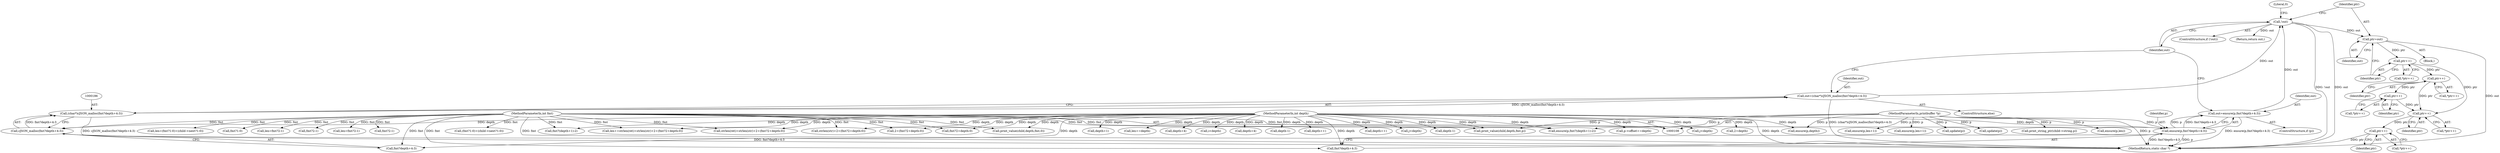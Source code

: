 digraph "0_iperf_91f2fa59e8ed80dfbf400add0164ee0e508e412a_42@pointer" {
"1000212" [label="(Call,ptr++)"];
"1000204" [label="(Call,ptr++)"];
"1000199" [label="(Call,ptr=out)"];
"1000195" [label="(Call,!out)"];
"1000183" [label="(Call,out=(char*)cJSON_malloc(fmt?depth+4:3))"];
"1000185" [label="(Call,(char*)cJSON_malloc(fmt?depth+4:3))"];
"1000187" [label="(Call,cJSON_malloc(fmt?depth+4:3))"];
"1000111" [label="(MethodParameterIn,int fmt)"];
"1000110" [label="(MethodParameterIn,int depth)"];
"1000172" [label="(Call,out=ensure(p,fmt?depth+4:3))"];
"1000174" [label="(Call,ensure(p,fmt?depth+4:3))"];
"1000112" [label="(MethodParameterIn,printbuffer *p)"];
"1000226" [label="(Call,ptr++)"];
"1000231" [label="(Call,ptr++)"];
"1000236" [label="(Call,ptr++)"];
"1000572" [label="(Call,print_value(child,depth,fmt,0))"];
"1000444" [label="(Call,fmt?(depth+1):2)"];
"1000182" [label="(ControlStructure,else)"];
"1000325" [label="(Call,p->offset+=depth)"];
"1000387" [label="(Call,(fmt?1:0)+(child->next?1:0))"];
"1000188" [label="(Call,fmt?depth+4:3)"];
"1000385" [label="(Call,len=(fmt?1:0)+(child->next?1:0))"];
"1000198" [label="(Literal,0)"];
"1000388" [label="(Call,fmt?1:0)"];
"1000196" [label="(Identifier,out)"];
"1000175" [label="(Identifier,p)"];
"1000330" [label="(Call,print_string_ptr(child->string,p))"];
"1000374" [label="(Call,print_value(child,depth,fmt,p))"];
"1000586" [label="(Call,strlen(str)+2+(fmt?2+depth:0))"];
"1000315" [label="(Call,j<depth)"];
"1000349" [label="(Call,ensure(p,len))"];
"1000236" [label="(Call,ptr++)"];
"1000593" [label="(Call,2+depth)"];
"1000804" [label="(MethodReturn,static char *)"];
"1000257" [label="(Call,ensure(p,len+1))"];
"1000232" [label="(Identifier,ptr)"];
"1000446" [label="(Call,depth+1)"];
"1000212" [label="(Call,ptr++)"];
"1000194" [label="(ControlStructure,if (!out))"];
"1000249" [label="(Call,len=fmt?2:1)"];
"1000545" [label="(Call,len+=depth)"];
"1000205" [label="(Identifier,ptr)"];
"1000303" [label="(Call,ensure(p,depth))"];
"1000225" [label="(Call,*ptr++)"];
"1000111" [label="(MethodParameterIn,int fmt)"];
"1000204" [label="(Call,ptr++)"];
"1000213" [label="(Identifier,ptr)"];
"1000110" [label="(MethodParameterIn,int depth)"];
"1000251" [label="(Call,fmt?2:1)"];
"1000184" [label="(Identifier,out)"];
"1000190" [label="(Call,depth+4)"];
"1000219" [label="(Call,i<depth)"];
"1000589" [label="(Call,2+(fmt?2+depth:0))"];
"1000169" [label="(Block,)"];
"1000203" [label="(Call,*ptr++)"];
"1000591" [label="(Call,fmt?2+depth:0)"];
"1000200" [label="(Identifier,ptr)"];
"1000230" [label="(Call,*ptr++)"];
"1000211" [label="(Call,*ptr++)"];
"1000183" [label="(Call,out=(char*)cJSON_malloc(fmt?depth+4:3))"];
"1000237" [label="(Identifier,ptr)"];
"1000178" [label="(Call,depth+4)"];
"1000341" [label="(Call,len=fmt?2:1)"];
"1000782" [label="(Call,depth-1)"];
"1000187" [label="(Call,cJSON_malloc(fmt?depth+4:3))"];
"1000541" [label="(Call,depth++)"];
"1000293" [label="(Call,depth++)"];
"1000112" [label="(MethodParameterIn,printbuffer *p)"];
"1000235" [label="(Call,*ptr++)"];
"1000692" [label="(Call,j<depth)"];
"1000400" [label="(Call,ensure(p,len+1))"];
"1000195" [label="(Call,!out)"];
"1000201" [label="(Identifier,out)"];
"1000383" [label="(Call,update(p))"];
"1000226" [label="(Call,ptr++)"];
"1000176" [label="(Call,fmt?depth+4:3)"];
"1000463" [label="(Call,depth-1)"];
"1000343" [label="(Call,fmt?2:1)"];
"1000174" [label="(Call,ensure(p,fmt?depth+4:3))"];
"1000170" [label="(ControlStructure,if (p))"];
"1000231" [label="(Call,ptr++)"];
"1000173" [label="(Identifier,out)"];
"1000339" [label="(Call,update(p))"];
"1000172" [label="(Call,out=ensure(p,fmt?depth+4:3))"];
"1000185" [label="(Call,(char*)cJSON_malloc(fmt?depth+4:3))"];
"1000199" [label="(Call,ptr=out)"];
"1000442" [label="(Call,ensure(p,fmt?(depth+1):2))"];
"1000581" [label="(Call,len+=strlen(ret)+strlen(str)+2+(fmt?2+depth:0))"];
"1000583" [label="(Call,strlen(ret)+strlen(str)+2+(fmt?2+depth:0))"];
"1000239" [label="(Return,return out;)"];
"1000227" [label="(Identifier,ptr)"];
"1000212" -> "1000211"  [label="AST: "];
"1000212" -> "1000213"  [label="CFG: "];
"1000213" -> "1000212"  [label="AST: "];
"1000211" -> "1000212"  [label="CFG: "];
"1000204" -> "1000212"  [label="DDG: ptr"];
"1000212" -> "1000226"  [label="DDG: ptr"];
"1000212" -> "1000231"  [label="DDG: ptr"];
"1000204" -> "1000203"  [label="AST: "];
"1000204" -> "1000205"  [label="CFG: "];
"1000205" -> "1000204"  [label="AST: "];
"1000203" -> "1000204"  [label="CFG: "];
"1000199" -> "1000204"  [label="DDG: ptr"];
"1000204" -> "1000231"  [label="DDG: ptr"];
"1000199" -> "1000169"  [label="AST: "];
"1000199" -> "1000201"  [label="CFG: "];
"1000200" -> "1000199"  [label="AST: "];
"1000201" -> "1000199"  [label="AST: "];
"1000205" -> "1000199"  [label="CFG: "];
"1000199" -> "1000804"  [label="DDG: out"];
"1000195" -> "1000199"  [label="DDG: out"];
"1000195" -> "1000194"  [label="AST: "];
"1000195" -> "1000196"  [label="CFG: "];
"1000196" -> "1000195"  [label="AST: "];
"1000198" -> "1000195"  [label="CFG: "];
"1000200" -> "1000195"  [label="CFG: "];
"1000195" -> "1000804"  [label="DDG: !out"];
"1000195" -> "1000804"  [label="DDG: out"];
"1000183" -> "1000195"  [label="DDG: out"];
"1000172" -> "1000195"  [label="DDG: out"];
"1000195" -> "1000239"  [label="DDG: out"];
"1000183" -> "1000182"  [label="AST: "];
"1000183" -> "1000185"  [label="CFG: "];
"1000184" -> "1000183"  [label="AST: "];
"1000185" -> "1000183"  [label="AST: "];
"1000196" -> "1000183"  [label="CFG: "];
"1000183" -> "1000804"  [label="DDG: (char*)cJSON_malloc(fmt?depth+4:3)"];
"1000185" -> "1000183"  [label="DDG: cJSON_malloc(fmt?depth+4:3)"];
"1000185" -> "1000187"  [label="CFG: "];
"1000186" -> "1000185"  [label="AST: "];
"1000187" -> "1000185"  [label="AST: "];
"1000185" -> "1000804"  [label="DDG: cJSON_malloc(fmt?depth+4:3)"];
"1000187" -> "1000185"  [label="DDG: fmt?depth+4:3"];
"1000187" -> "1000188"  [label="CFG: "];
"1000188" -> "1000187"  [label="AST: "];
"1000187" -> "1000804"  [label="DDG: fmt?depth+4:3"];
"1000111" -> "1000187"  [label="DDG: fmt"];
"1000110" -> "1000187"  [label="DDG: depth"];
"1000111" -> "1000108"  [label="AST: "];
"1000111" -> "1000804"  [label="DDG: fmt"];
"1000111" -> "1000174"  [label="DDG: fmt"];
"1000111" -> "1000176"  [label="DDG: fmt"];
"1000111" -> "1000188"  [label="DDG: fmt"];
"1000111" -> "1000249"  [label="DDG: fmt"];
"1000111" -> "1000251"  [label="DDG: fmt"];
"1000111" -> "1000341"  [label="DDG: fmt"];
"1000111" -> "1000343"  [label="DDG: fmt"];
"1000111" -> "1000374"  [label="DDG: fmt"];
"1000111" -> "1000385"  [label="DDG: fmt"];
"1000111" -> "1000387"  [label="DDG: fmt"];
"1000111" -> "1000388"  [label="DDG: fmt"];
"1000111" -> "1000442"  [label="DDG: fmt"];
"1000111" -> "1000444"  [label="DDG: fmt"];
"1000111" -> "1000572"  [label="DDG: fmt"];
"1000111" -> "1000581"  [label="DDG: fmt"];
"1000111" -> "1000583"  [label="DDG: fmt"];
"1000111" -> "1000586"  [label="DDG: fmt"];
"1000111" -> "1000589"  [label="DDG: fmt"];
"1000111" -> "1000591"  [label="DDG: fmt"];
"1000110" -> "1000108"  [label="AST: "];
"1000110" -> "1000804"  [label="DDG: depth"];
"1000110" -> "1000174"  [label="DDG: depth"];
"1000110" -> "1000176"  [label="DDG: depth"];
"1000110" -> "1000178"  [label="DDG: depth"];
"1000110" -> "1000188"  [label="DDG: depth"];
"1000110" -> "1000190"  [label="DDG: depth"];
"1000110" -> "1000219"  [label="DDG: depth"];
"1000110" -> "1000293"  [label="DDG: depth"];
"1000110" -> "1000303"  [label="DDG: depth"];
"1000110" -> "1000315"  [label="DDG: depth"];
"1000110" -> "1000325"  [label="DDG: depth"];
"1000110" -> "1000374"  [label="DDG: depth"];
"1000110" -> "1000442"  [label="DDG: depth"];
"1000110" -> "1000444"  [label="DDG: depth"];
"1000110" -> "1000446"  [label="DDG: depth"];
"1000110" -> "1000463"  [label="DDG: depth"];
"1000110" -> "1000541"  [label="DDG: depth"];
"1000110" -> "1000545"  [label="DDG: depth"];
"1000110" -> "1000572"  [label="DDG: depth"];
"1000110" -> "1000581"  [label="DDG: depth"];
"1000110" -> "1000583"  [label="DDG: depth"];
"1000110" -> "1000586"  [label="DDG: depth"];
"1000110" -> "1000589"  [label="DDG: depth"];
"1000110" -> "1000591"  [label="DDG: depth"];
"1000110" -> "1000593"  [label="DDG: depth"];
"1000110" -> "1000692"  [label="DDG: depth"];
"1000110" -> "1000782"  [label="DDG: depth"];
"1000172" -> "1000170"  [label="AST: "];
"1000172" -> "1000174"  [label="CFG: "];
"1000173" -> "1000172"  [label="AST: "];
"1000174" -> "1000172"  [label="AST: "];
"1000196" -> "1000172"  [label="CFG: "];
"1000172" -> "1000804"  [label="DDG: ensure(p,fmt?depth+4:3)"];
"1000174" -> "1000172"  [label="DDG: p"];
"1000174" -> "1000172"  [label="DDG: fmt?depth+4:3"];
"1000174" -> "1000176"  [label="CFG: "];
"1000175" -> "1000174"  [label="AST: "];
"1000176" -> "1000174"  [label="AST: "];
"1000174" -> "1000804"  [label="DDG: fmt?depth+4:3"];
"1000174" -> "1000804"  [label="DDG: p"];
"1000112" -> "1000174"  [label="DDG: p"];
"1000112" -> "1000108"  [label="AST: "];
"1000112" -> "1000804"  [label="DDG: p"];
"1000112" -> "1000257"  [label="DDG: p"];
"1000112" -> "1000303"  [label="DDG: p"];
"1000112" -> "1000330"  [label="DDG: p"];
"1000112" -> "1000339"  [label="DDG: p"];
"1000112" -> "1000349"  [label="DDG: p"];
"1000112" -> "1000374"  [label="DDG: p"];
"1000112" -> "1000383"  [label="DDG: p"];
"1000112" -> "1000400"  [label="DDG: p"];
"1000112" -> "1000442"  [label="DDG: p"];
"1000226" -> "1000225"  [label="AST: "];
"1000226" -> "1000227"  [label="CFG: "];
"1000227" -> "1000226"  [label="AST: "];
"1000225" -> "1000226"  [label="CFG: "];
"1000226" -> "1000231"  [label="DDG: ptr"];
"1000231" -> "1000230"  [label="AST: "];
"1000231" -> "1000232"  [label="CFG: "];
"1000232" -> "1000231"  [label="AST: "];
"1000230" -> "1000231"  [label="CFG: "];
"1000231" -> "1000236"  [label="DDG: ptr"];
"1000236" -> "1000235"  [label="AST: "];
"1000236" -> "1000237"  [label="CFG: "];
"1000237" -> "1000236"  [label="AST: "];
"1000235" -> "1000236"  [label="CFG: "];
"1000236" -> "1000804"  [label="DDG: ptr"];
}
